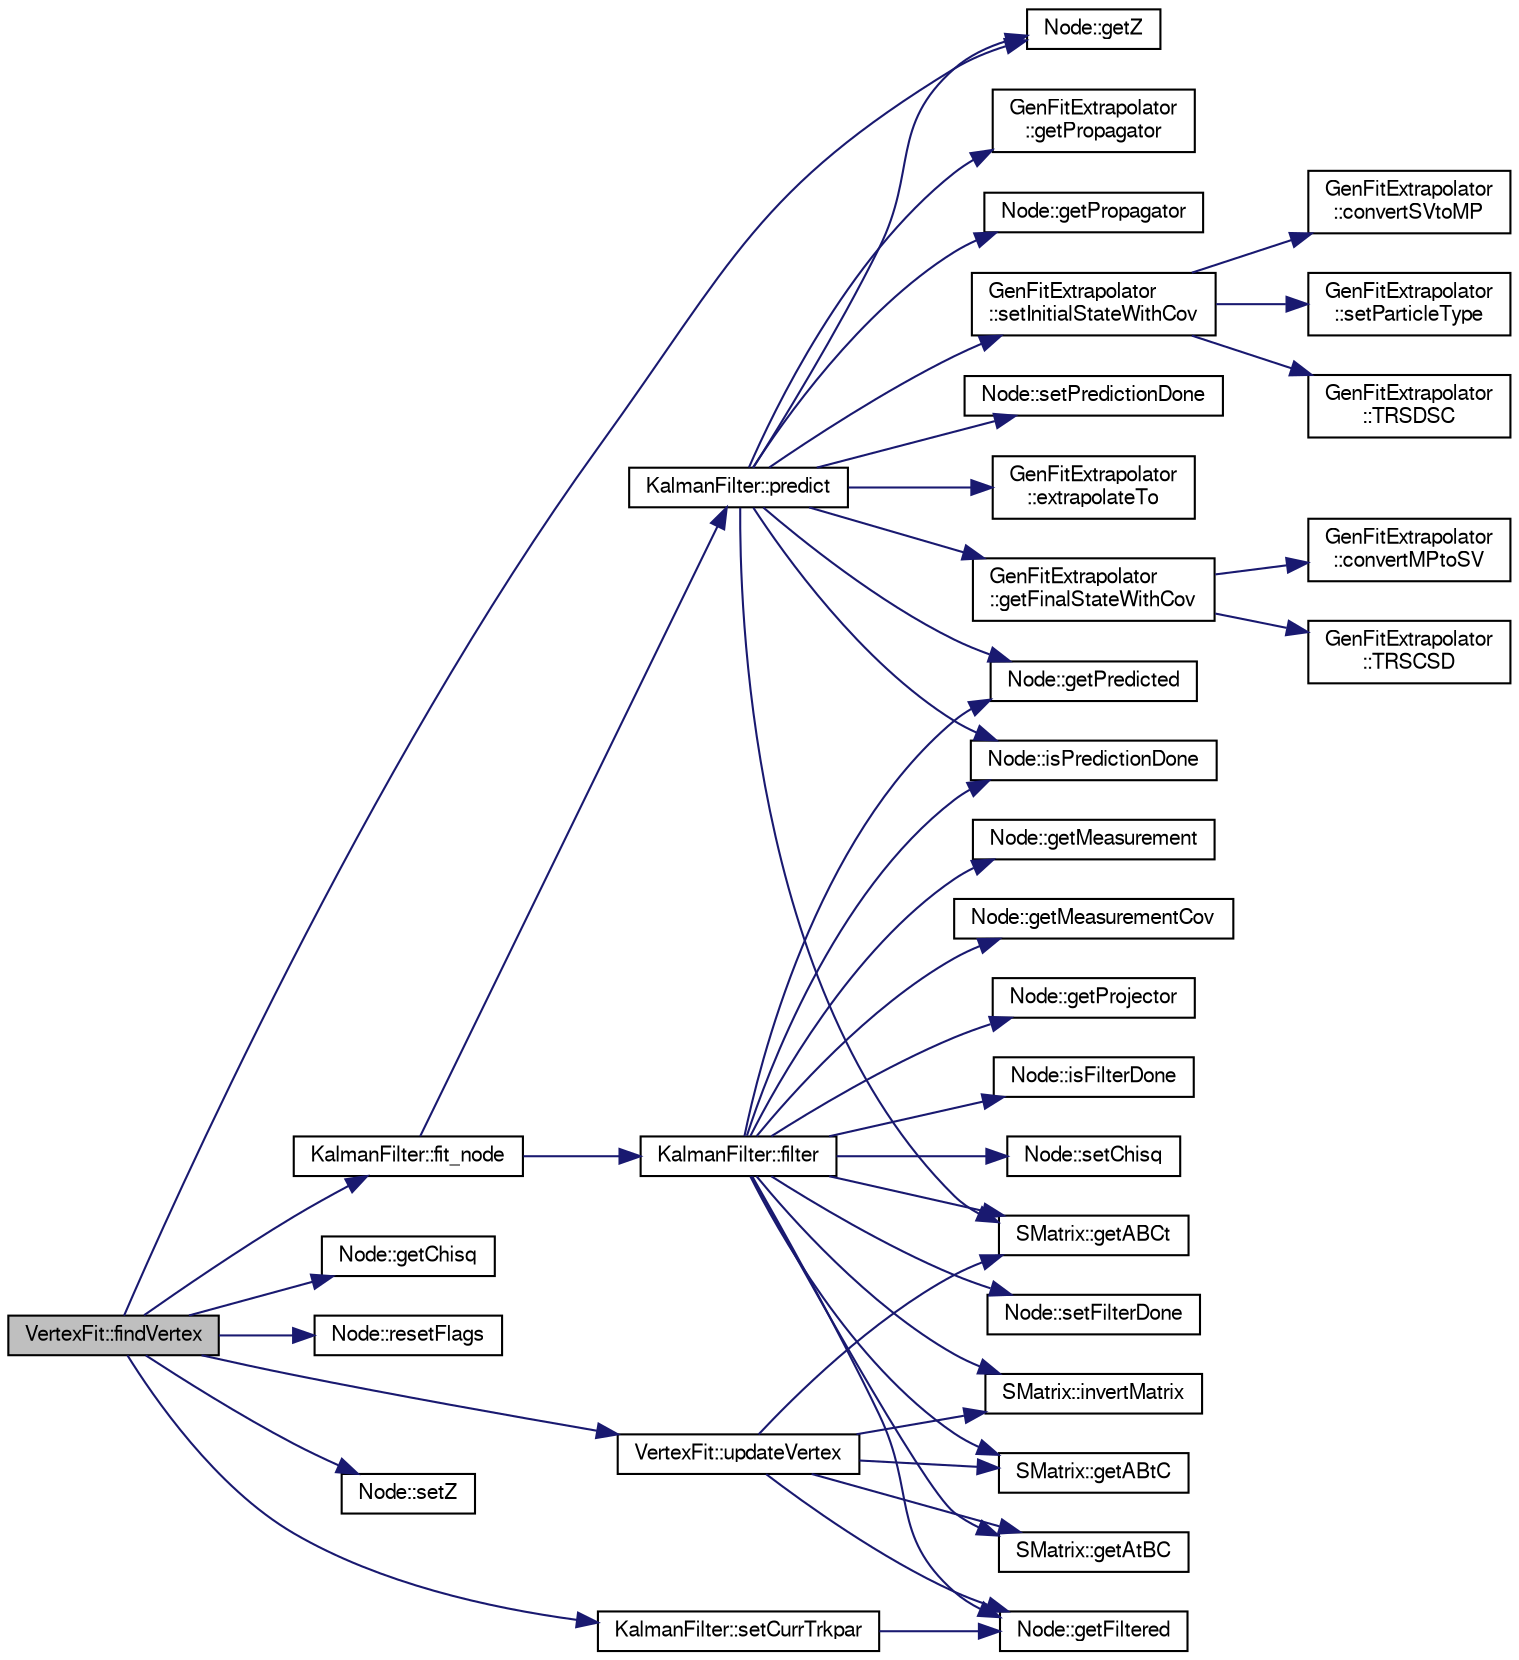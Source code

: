 digraph "VertexFit::findVertex"
{
  bgcolor="transparent";
  edge [fontname="FreeSans",fontsize="10",labelfontname="FreeSans",labelfontsize="10"];
  node [fontname="FreeSans",fontsize="10",shape=record];
  rankdir="LR";
  Node1 [label="VertexFit::findVertex",height=0.2,width=0.4,color="black", fillcolor="grey75", style="filled" fontcolor="black"];
  Node1 -> Node2 [color="midnightblue",fontsize="10",style="solid",fontname="FreeSans"];
  Node2 [label="KalmanFilter::fit_node",height=0.2,width=0.4,color="black",URL="$d6/d2a/classKalmanFilter.html#a9c77cbaf604c1adc5e0e12ef3463d37c",tooltip="Fit one node. "];
  Node2 -> Node3 [color="midnightblue",fontsize="10",style="solid",fontname="FreeSans"];
  Node3 [label="KalmanFilter::filter",height=0.2,width=0.4,color="black",URL="$d6/d2a/classKalmanFilter.html#a06b2c6aa660f89c5f30e164b0a29512c"];
  Node3 -> Node4 [color="midnightblue",fontsize="10",style="solid",fontname="FreeSans"];
  Node4 [label="SMatrix::getABCt",height=0.2,width=0.4,color="black",URL="$d9/db7/classSMatrix.html#a5b825aefb91608b827fbb652501eaecc"];
  Node3 -> Node5 [color="midnightblue",fontsize="10",style="solid",fontname="FreeSans"];
  Node5 [label="SMatrix::getABtC",height=0.2,width=0.4,color="black",URL="$d9/db7/classSMatrix.html#a03a7887eb40e088b798124c6cc6fe526"];
  Node3 -> Node6 [color="midnightblue",fontsize="10",style="solid",fontname="FreeSans"];
  Node6 [label="SMatrix::getAtBC",height=0.2,width=0.4,color="black",URL="$d9/db7/classSMatrix.html#a92895b3c0152de2335f0c60b6ccdc60e"];
  Node3 -> Node7 [color="midnightblue",fontsize="10",style="solid",fontname="FreeSans"];
  Node7 [label="Node::getFiltered",height=0.2,width=0.4,color="black",URL="$df/dd0/classNode.html#ab483dc1ccfa5a0dc9ba876ee9a2134c9"];
  Node3 -> Node8 [color="midnightblue",fontsize="10",style="solid",fontname="FreeSans"];
  Node8 [label="Node::getMeasurement",height=0.2,width=0.4,color="black",URL="$df/dd0/classNode.html#a4e6f7c1350b1445ca9b9221cb709dbcb"];
  Node3 -> Node9 [color="midnightblue",fontsize="10",style="solid",fontname="FreeSans"];
  Node9 [label="Node::getMeasurementCov",height=0.2,width=0.4,color="black",URL="$df/dd0/classNode.html#aba6dd9d4c392f430d1c93d4af381dbaa"];
  Node3 -> Node10 [color="midnightblue",fontsize="10",style="solid",fontname="FreeSans"];
  Node10 [label="Node::getPredicted",height=0.2,width=0.4,color="black",URL="$df/dd0/classNode.html#a49001f3ff76ccd0091837d333f8698f8",tooltip="Gets. "];
  Node3 -> Node11 [color="midnightblue",fontsize="10",style="solid",fontname="FreeSans"];
  Node11 [label="Node::getProjector",height=0.2,width=0.4,color="black",URL="$df/dd0/classNode.html#ab276ce7246c8434b058236346dc121fd"];
  Node3 -> Node12 [color="midnightblue",fontsize="10",style="solid",fontname="FreeSans"];
  Node12 [label="SMatrix::invertMatrix",height=0.2,width=0.4,color="black",URL="$d9/db7/classSMatrix.html#ac07d7810681bd4683b433c29187d7a5a"];
  Node3 -> Node13 [color="midnightblue",fontsize="10",style="solid",fontname="FreeSans"];
  Node13 [label="Node::isFilterDone",height=0.2,width=0.4,color="black",URL="$df/dd0/classNode.html#a35fb6b17a2553e4ff684f9cbd1e9a72c"];
  Node3 -> Node14 [color="midnightblue",fontsize="10",style="solid",fontname="FreeSans"];
  Node14 [label="Node::isPredictionDone",height=0.2,width=0.4,color="black",URL="$df/dd0/classNode.html#a85c7247d8b700b6e836479d7666467e4"];
  Node3 -> Node15 [color="midnightblue",fontsize="10",style="solid",fontname="FreeSans"];
  Node15 [label="Node::setChisq",height=0.2,width=0.4,color="black",URL="$df/dd0/classNode.html#a84513468a161f558e0722ad6585e7d2e"];
  Node3 -> Node16 [color="midnightblue",fontsize="10",style="solid",fontname="FreeSans"];
  Node16 [label="Node::setFilterDone",height=0.2,width=0.4,color="black",URL="$df/dd0/classNode.html#a4beaaa953c5b36787c115a33b8b22b08"];
  Node2 -> Node17 [color="midnightblue",fontsize="10",style="solid",fontname="FreeSans"];
  Node17 [label="KalmanFilter::predict",height=0.2,width=0.4,color="black",URL="$d6/d2a/classKalmanFilter.html#adfaf7ddeefb43919df6aee3f1e2638ae",tooltip="Kalman filter steps. "];
  Node17 -> Node18 [color="midnightblue",fontsize="10",style="solid",fontname="FreeSans"];
  Node18 [label="GenFitExtrapolator\l::extrapolateTo",height=0.2,width=0.4,color="black",URL="$d1/d3d/classGenFitExtrapolator.html#a7b1a68079d56beae96151d18c5166526"];
  Node17 -> Node4 [color="midnightblue",fontsize="10",style="solid",fontname="FreeSans"];
  Node17 -> Node19 [color="midnightblue",fontsize="10",style="solid",fontname="FreeSans"];
  Node19 [label="GenFitExtrapolator\l::getFinalStateWithCov",height=0.2,width=0.4,color="black",URL="$d1/d3d/classGenFitExtrapolator.html#af0f921bf2fe387759c642a9b7c348109",tooltip="Get the final state parameters and covariance. "];
  Node19 -> Node20 [color="midnightblue",fontsize="10",style="solid",fontname="FreeSans"];
  Node20 [label="GenFitExtrapolator\l::convertMPtoSV",height=0.2,width=0.4,color="black",URL="$d1/d3d/classGenFitExtrapolator.html#a555c962eb4a305b009e3a37069a57c63"];
  Node19 -> Node21 [color="midnightblue",fontsize="10",style="solid",fontname="FreeSans"];
  Node21 [label="GenFitExtrapolator\l::TRSCSD",height=0.2,width=0.4,color="black",URL="$d1/d3d/classGenFitExtrapolator.html#af89a02f2ed82e4444bae4662f07b1682"];
  Node17 -> Node10 [color="midnightblue",fontsize="10",style="solid",fontname="FreeSans"];
  Node17 -> Node22 [color="midnightblue",fontsize="10",style="solid",fontname="FreeSans"];
  Node22 [label="GenFitExtrapolator\l::getPropagator",height=0.2,width=0.4,color="black",URL="$d1/d3d/classGenFitExtrapolator.html#ac013889a915dded109c6b9fd236b31dd",tooltip="Get the propagator. "];
  Node17 -> Node23 [color="midnightblue",fontsize="10",style="solid",fontname="FreeSans"];
  Node23 [label="Node::getPropagator",height=0.2,width=0.4,color="black",URL="$df/dd0/classNode.html#aea3d844fd090737d8981ac1f6bbca3a7"];
  Node17 -> Node24 [color="midnightblue",fontsize="10",style="solid",fontname="FreeSans"];
  Node24 [label="Node::getZ",height=0.2,width=0.4,color="black",URL="$df/dd0/classNode.html#ab26d80e97604621eab868ebacda71304"];
  Node17 -> Node14 [color="midnightblue",fontsize="10",style="solid",fontname="FreeSans"];
  Node17 -> Node25 [color="midnightblue",fontsize="10",style="solid",fontname="FreeSans"];
  Node25 [label="GenFitExtrapolator\l::setInitialStateWithCov",height=0.2,width=0.4,color="black",URL="$d1/d3d/classGenFitExtrapolator.html#af4266f5d426d735721763e75e530cd48",tooltip="Set input initial state parameters. "];
  Node25 -> Node26 [color="midnightblue",fontsize="10",style="solid",fontname="FreeSans"];
  Node26 [label="GenFitExtrapolator\l::convertSVtoMP",height=0.2,width=0.4,color="black",URL="$d1/d3d/classGenFitExtrapolator.html#a665990fee41ea5f21f14b8b8be2123e7",tooltip="Transformation between the state vector and the mom/pos. "];
  Node25 -> Node27 [color="midnightblue",fontsize="10",style="solid",fontname="FreeSans"];
  Node27 [label="GenFitExtrapolator\l::setParticleType",height=0.2,width=0.4,color="black",URL="$d1/d3d/classGenFitExtrapolator.html#a9dac444d8a4c8632bf60968fa5b929c3",tooltip="Set particle type. "];
  Node25 -> Node28 [color="midnightblue",fontsize="10",style="solid",fontname="FreeSans"];
  Node28 [label="GenFitExtrapolator\l::TRSDSC",height=0.2,width=0.4,color="black",URL="$d1/d3d/classGenFitExtrapolator.html#a96d70bf901dbf71f4772873a3b1df1b5"];
  Node17 -> Node29 [color="midnightblue",fontsize="10",style="solid",fontname="FreeSans"];
  Node29 [label="Node::setPredictionDone",height=0.2,width=0.4,color="black",URL="$df/dd0/classNode.html#a10e8167a975add910020702519aaadb0"];
  Node1 -> Node30 [color="midnightblue",fontsize="10",style="solid",fontname="FreeSans"];
  Node30 [label="Node::getChisq",height=0.2,width=0.4,color="black",URL="$df/dd0/classNode.html#a47f85a076ff52d02b1bf5327348ad8dd"];
  Node1 -> Node24 [color="midnightblue",fontsize="10",style="solid",fontname="FreeSans"];
  Node1 -> Node31 [color="midnightblue",fontsize="10",style="solid",fontname="FreeSans"];
  Node31 [label="Node::resetFlags",height=0.2,width=0.4,color="black",URL="$df/dd0/classNode.html#a99c8a3ab85ad9363bf03cf582a83ea0b"];
  Node1 -> Node32 [color="midnightblue",fontsize="10",style="solid",fontname="FreeSans"];
  Node32 [label="KalmanFilter::setCurrTrkpar",height=0.2,width=0.4,color="black",URL="$d6/d2a/classKalmanFilter.html#a8d8429d9087367301473581d099091f6",tooltip="set the current track parameter using the current node "];
  Node32 -> Node7 [color="midnightblue",fontsize="10",style="solid",fontname="FreeSans"];
  Node1 -> Node33 [color="midnightblue",fontsize="10",style="solid",fontname="FreeSans"];
  Node33 [label="Node::setZ",height=0.2,width=0.4,color="black",URL="$df/dd0/classNode.html#a3e34b0104817584060e987797eb5d18c"];
  Node1 -> Node34 [color="midnightblue",fontsize="10",style="solid",fontname="FreeSans"];
  Node34 [label="VertexFit::updateVertex",height=0.2,width=0.4,color="black",URL="$d1/d13/classVertexFit.html#a4b9cca6218dbdd772e083fee0ea7c416",tooltip="Core function, update the vertex prediction according to the track info. "];
  Node34 -> Node7 [color="midnightblue",fontsize="10",style="solid",fontname="FreeSans"];
  Node34 -> Node12 [color="midnightblue",fontsize="10",style="solid",fontname="FreeSans"];
  Node34 -> Node4 [color="midnightblue",fontsize="10",style="solid",fontname="FreeSans"];
  Node34 -> Node5 [color="midnightblue",fontsize="10",style="solid",fontname="FreeSans"];
  Node34 -> Node6 [color="midnightblue",fontsize="10",style="solid",fontname="FreeSans"];
}
